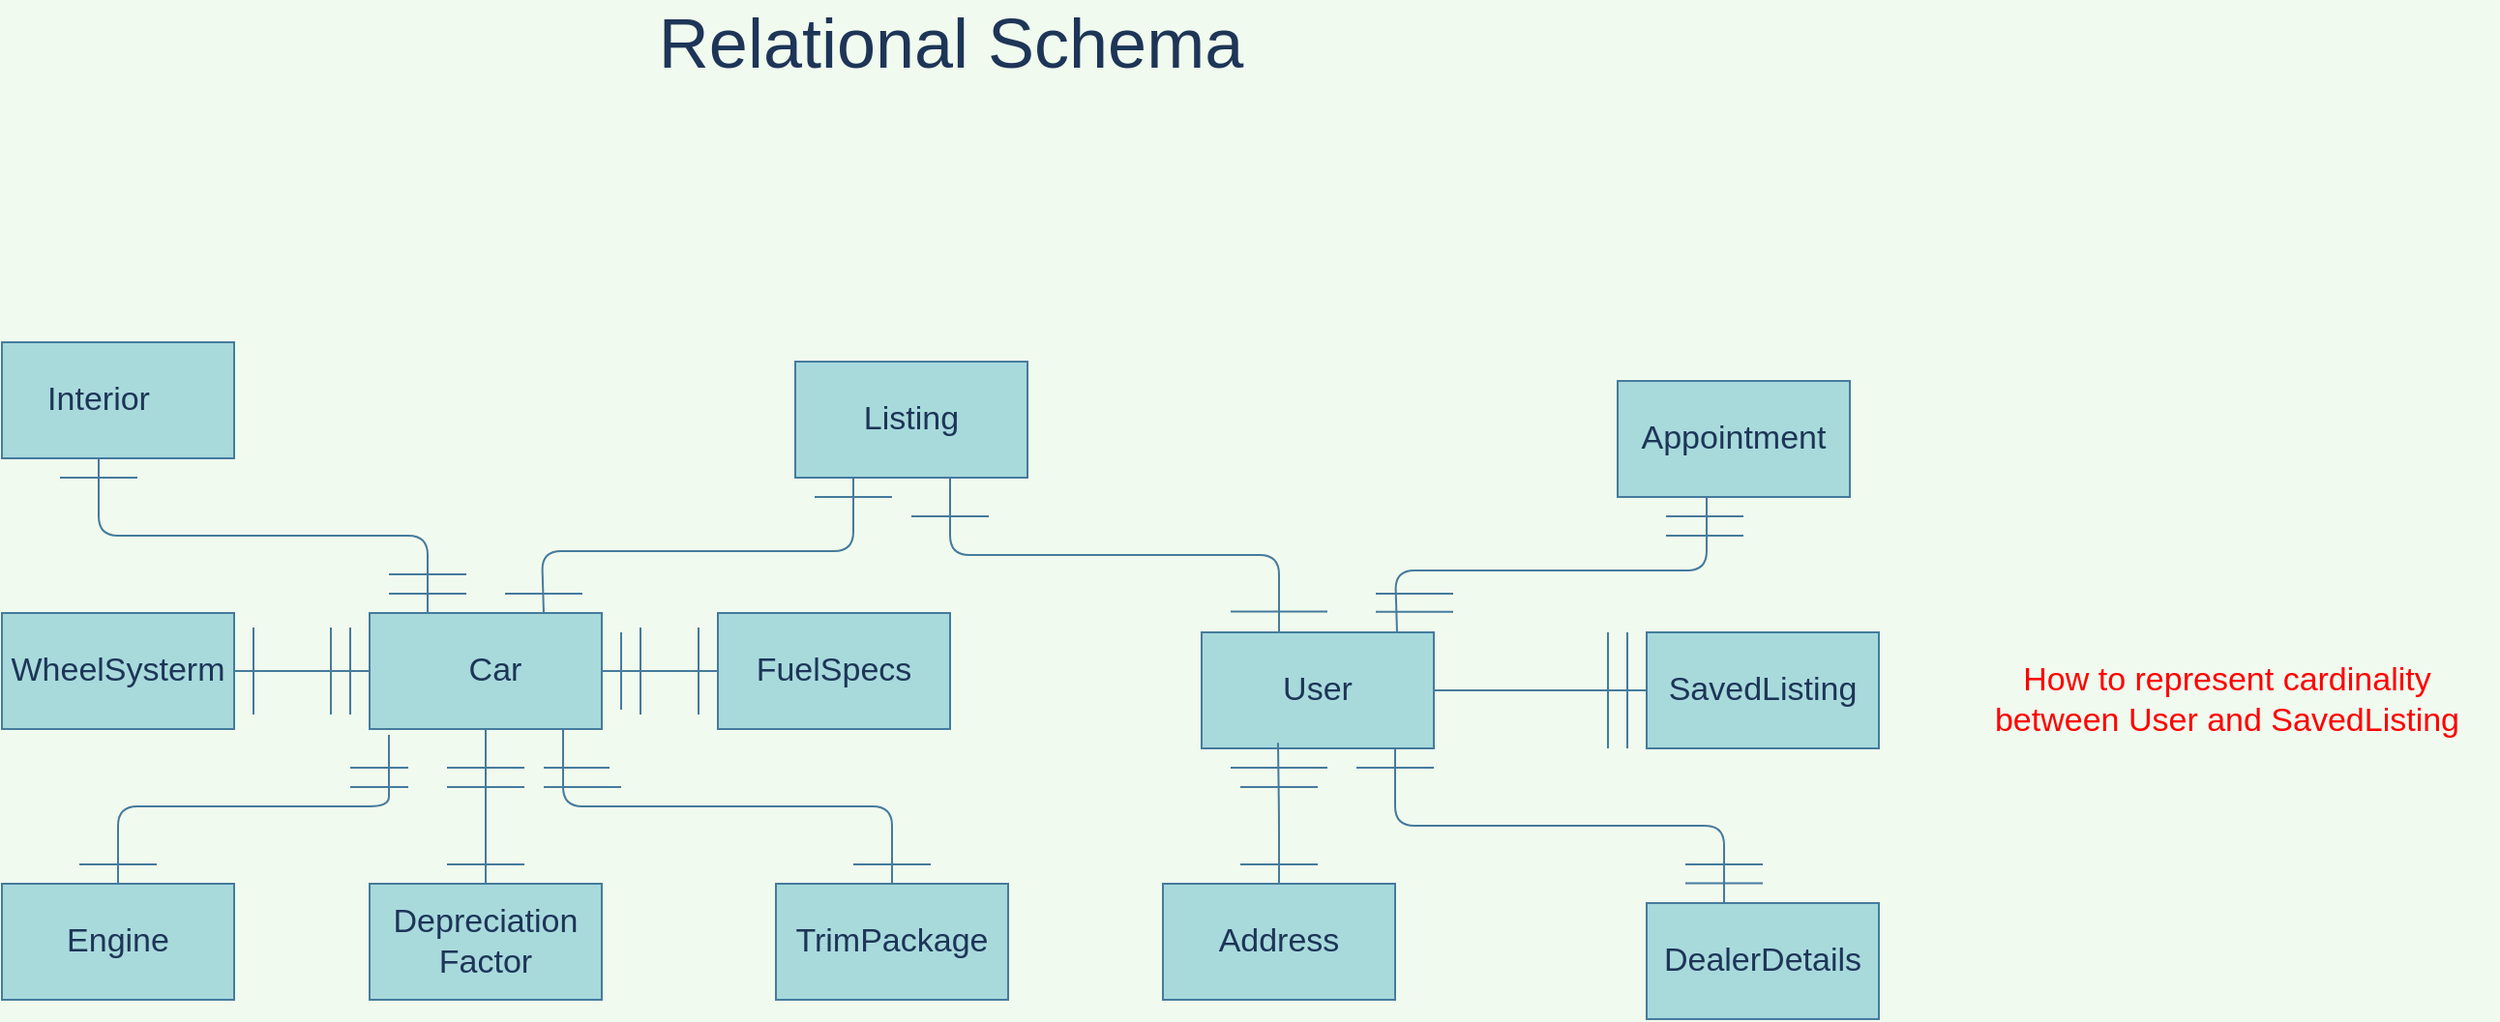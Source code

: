 <mxfile version="14.4.8" type="github">
  <diagram id="W1GqJup9wNc6WtiXOJ7W" name="Page-1">
    <mxGraphModel dx="1662" dy="794" grid="1" gridSize="10" guides="1" tooltips="1" connect="1" arrows="1" fold="1" page="1" pageScale="1" pageWidth="850" pageHeight="1100" background="#F1FAEE" math="0" shadow="0">
      <root>
        <mxCell id="0" />
        <mxCell id="1" parent="0" />
        <mxCell id="VJS7mcSHAPVx8ojferBD-5" value="" style="rounded=0;whiteSpace=wrap;html=1;labelBorderColor=none;fontSize=17;fillColor=#A8DADC;strokeColor=#457B9D;fontColor=#1D3557;" parent="1" vertex="1">
          <mxGeometry x="570" y="380" width="120" height="60" as="geometry" />
        </mxCell>
        <mxCell id="VJS7mcSHAPVx8ojferBD-6" value="" style="rounded=0;whiteSpace=wrap;html=1;labelBorderColor=none;fontSize=17;fillColor=#A8DADC;strokeColor=#457B9D;fontColor=#1D3557;" parent="1" vertex="1">
          <mxGeometry x="380" y="240" width="120" height="60" as="geometry" />
        </mxCell>
        <mxCell id="VJS7mcSHAPVx8ojferBD-7" value="WheelSysterm" style="rounded=0;whiteSpace=wrap;html=1;labelBorderColor=none;fontSize=17;fillColor=#A8DADC;strokeColor=#457B9D;fontColor=#1D3557;" parent="1" vertex="1">
          <mxGeometry x="380" y="380" width="120" height="60" as="geometry" />
        </mxCell>
        <mxCell id="VJS7mcSHAPVx8ojferBD-8" value="Listing" style="rounded=0;whiteSpace=wrap;html=1;labelBorderColor=none;fontSize=17;fillColor=#A8DADC;strokeColor=#457B9D;fontColor=#1D3557;" parent="1" vertex="1">
          <mxGeometry x="790" y="250" width="120" height="60" as="geometry" />
        </mxCell>
        <mxCell id="VJS7mcSHAPVx8ojferBD-9" value="Depreciation Factor" style="rounded=0;whiteSpace=wrap;html=1;labelBorderColor=none;fontSize=17;fillColor=#A8DADC;strokeColor=#457B9D;fontColor=#1D3557;" parent="1" vertex="1">
          <mxGeometry x="570" y="520" width="120" height="60" as="geometry" />
        </mxCell>
        <mxCell id="VJS7mcSHAPVx8ojferBD-10" value="FuelSpecs" style="rounded=0;whiteSpace=wrap;html=1;labelBorderColor=none;fontSize=17;fillColor=#A8DADC;strokeColor=#457B9D;fontColor=#1D3557;" parent="1" vertex="1">
          <mxGeometry x="750" y="380" width="120" height="60" as="geometry" />
        </mxCell>
        <mxCell id="VJS7mcSHAPVx8ojferBD-11" value="TrimPackage" style="rounded=0;whiteSpace=wrap;html=1;labelBorderColor=none;fontSize=17;fillColor=#A8DADC;strokeColor=#457B9D;fontColor=#1D3557;" parent="1" vertex="1">
          <mxGeometry x="780" y="520" width="120" height="60" as="geometry" />
        </mxCell>
        <mxCell id="VJS7mcSHAPVx8ojferBD-12" value="Engine" style="rounded=0;whiteSpace=wrap;html=1;labelBorderColor=none;fontSize=17;fillColor=#A8DADC;strokeColor=#457B9D;fontColor=#1D3557;" parent="1" vertex="1">
          <mxGeometry x="380" y="520" width="120" height="60" as="geometry" />
        </mxCell>
        <mxCell id="VJS7mcSHAPVx8ojferBD-13" value="" style="endArrow=none;html=1;entryX=0;entryY=0.5;entryDx=0;entryDy=0;labelBorderColor=none;fontSize=17;strokeColor=#457B9D;fontColor=#1D3557;labelBackgroundColor=#F1FAEE;" parent="1" target="VJS7mcSHAPVx8ojferBD-5" edge="1">
          <mxGeometry width="50" height="50" relative="1" as="geometry">
            <mxPoint x="500" y="410" as="sourcePoint" />
            <mxPoint x="550" y="360" as="targetPoint" />
          </mxGeometry>
        </mxCell>
        <mxCell id="VJS7mcSHAPVx8ojferBD-14" value="" style="endArrow=none;html=1;entryX=0.5;entryY=1;entryDx=0;entryDy=0;exitX=0.5;exitY=0;exitDx=0;exitDy=0;labelBorderColor=none;fontSize=17;strokeColor=#457B9D;fontColor=#1D3557;labelBackgroundColor=#F1FAEE;" parent="1" source="VJS7mcSHAPVx8ojferBD-9" target="VJS7mcSHAPVx8ojferBD-5" edge="1">
          <mxGeometry width="50" height="50" relative="1" as="geometry">
            <mxPoint x="617" y="510" as="sourcePoint" />
            <mxPoint x="680" y="460" as="targetPoint" />
            <Array as="points">
              <mxPoint x="630" y="480" />
            </Array>
          </mxGeometry>
        </mxCell>
        <mxCell id="VJS7mcSHAPVx8ojferBD-16" value="" style="endArrow=none;html=1;labelBorderColor=none;fontSize=17;strokeColor=#457B9D;fontColor=#1D3557;labelBackgroundColor=#F1FAEE;" parent="1" edge="1">
          <mxGeometry width="50" height="50" relative="1" as="geometry">
            <mxPoint x="600" y="380" as="sourcePoint" />
            <mxPoint x="430" y="300" as="targetPoint" />
            <Array as="points">
              <mxPoint x="600" y="340" />
              <mxPoint x="430" y="340" />
            </Array>
          </mxGeometry>
        </mxCell>
        <mxCell id="VJS7mcSHAPVx8ojferBD-18" value="" style="endArrow=none;html=1;labelBorderColor=none;fontSize=17;strokeColor=#457B9D;fontColor=#1D3557;labelBackgroundColor=#F1FAEE;" parent="1" edge="1">
          <mxGeometry width="50" height="50" relative="1" as="geometry">
            <mxPoint x="510" y="432.5" as="sourcePoint" />
            <mxPoint x="510" y="387.5" as="targetPoint" />
          </mxGeometry>
        </mxCell>
        <mxCell id="VJS7mcSHAPVx8ojferBD-19" value="" style="endArrow=none;html=1;labelBorderColor=none;fontSize=17;strokeColor=#457B9D;fontColor=#1D3557;labelBackgroundColor=#F1FAEE;" parent="1" edge="1">
          <mxGeometry width="50" height="50" relative="1" as="geometry">
            <mxPoint x="560" y="432.5" as="sourcePoint" />
            <mxPoint x="560" y="387.5" as="targetPoint" />
          </mxGeometry>
        </mxCell>
        <mxCell id="VJS7mcSHAPVx8ojferBD-21" value="" style="endArrow=none;html=1;labelBorderColor=none;fontSize=17;strokeColor=#457B9D;fontColor=#1D3557;labelBackgroundColor=#F1FAEE;" parent="1" edge="1">
          <mxGeometry width="50" height="50" relative="1" as="geometry">
            <mxPoint x="840" y="520" as="sourcePoint" />
            <mxPoint x="670" y="440" as="targetPoint" />
            <Array as="points">
              <mxPoint x="840" y="480" />
              <mxPoint x="670" y="480" />
            </Array>
          </mxGeometry>
        </mxCell>
        <mxCell id="VJS7mcSHAPVx8ojferBD-22" value="" style="endArrow=none;html=1;entryX=0.5;entryY=0;entryDx=0;entryDy=0;labelBorderColor=none;fontSize=17;strokeColor=#457B9D;fontColor=#1D3557;labelBackgroundColor=#F1FAEE;" parent="1" target="VJS7mcSHAPVx8ojferBD-12" edge="1">
          <mxGeometry width="50" height="50" relative="1" as="geometry">
            <mxPoint x="580" y="443" as="sourcePoint" />
            <mxPoint x="440" y="440" as="targetPoint" />
            <Array as="points">
              <mxPoint x="580" y="460" />
              <mxPoint x="580" y="480" />
              <mxPoint x="440" y="480" />
            </Array>
          </mxGeometry>
        </mxCell>
        <mxCell id="VJS7mcSHAPVx8ojferBD-23" value="" style="endArrow=none;html=1;entryX=0;entryY=0.5;entryDx=0;entryDy=0;labelBorderColor=none;fontSize=17;strokeColor=#457B9D;fontColor=#1D3557;labelBackgroundColor=#F1FAEE;" parent="1" target="VJS7mcSHAPVx8ojferBD-10" edge="1">
          <mxGeometry width="50" height="50" relative="1" as="geometry">
            <mxPoint x="690" y="410" as="sourcePoint" />
            <mxPoint x="680" y="380" as="targetPoint" />
          </mxGeometry>
        </mxCell>
        <mxCell id="VJS7mcSHAPVx8ojferBD-24" value="" style="endArrow=none;html=1;entryX=0.75;entryY=0;entryDx=0;entryDy=0;labelBorderColor=none;fontSize=17;strokeColor=#457B9D;fontColor=#1D3557;labelBackgroundColor=#F1FAEE;" parent="1" target="VJS7mcSHAPVx8ojferBD-5" edge="1">
          <mxGeometry width="50" height="50" relative="1" as="geometry">
            <mxPoint x="820" y="310" as="sourcePoint" />
            <mxPoint x="659" y="368.02" as="targetPoint" />
            <Array as="points">
              <mxPoint x="820" y="348" />
              <mxPoint x="659" y="348.02" />
            </Array>
          </mxGeometry>
        </mxCell>
        <mxCell id="VJS7mcSHAPVx8ojferBD-25" value="" style="endArrow=none;html=1;labelBorderColor=none;fontSize=17;strokeColor=#457B9D;fontColor=#1D3557;labelBackgroundColor=#F1FAEE;" parent="1" edge="1">
          <mxGeometry width="50" height="50" relative="1" as="geometry">
            <mxPoint x="580" y="370" as="sourcePoint" />
            <mxPoint x="620" y="370" as="targetPoint" />
          </mxGeometry>
        </mxCell>
        <mxCell id="VJS7mcSHAPVx8ojferBD-26" value="" style="endArrow=none;html=1;labelBorderColor=none;fontSize=17;strokeColor=#457B9D;fontColor=#1D3557;labelBackgroundColor=#F1FAEE;" parent="1" edge="1">
          <mxGeometry width="50" height="50" relative="1" as="geometry">
            <mxPoint x="640" y="370" as="sourcePoint" />
            <mxPoint x="680" y="370" as="targetPoint" />
          </mxGeometry>
        </mxCell>
        <mxCell id="VJS7mcSHAPVx8ojferBD-27" value="" style="endArrow=none;html=1;labelBorderColor=none;fontSize=17;strokeColor=#457B9D;fontColor=#1D3557;labelBackgroundColor=#F1FAEE;" parent="1" edge="1">
          <mxGeometry width="50" height="50" relative="1" as="geometry">
            <mxPoint x="700" y="430" as="sourcePoint" />
            <mxPoint x="700" y="390" as="targetPoint" />
          </mxGeometry>
        </mxCell>
        <mxCell id="VJS7mcSHAPVx8ojferBD-28" value="" style="endArrow=none;html=1;labelBorderColor=none;fontSize=17;strokeColor=#457B9D;fontColor=#1D3557;labelBackgroundColor=#F1FAEE;" parent="1" edge="1">
          <mxGeometry width="50" height="50" relative="1" as="geometry">
            <mxPoint x="660" y="460" as="sourcePoint" />
            <mxPoint x="694" y="460" as="targetPoint" />
            <Array as="points" />
          </mxGeometry>
        </mxCell>
        <mxCell id="VJS7mcSHAPVx8ojferBD-29" value="" style="endArrow=none;html=1;labelBorderColor=none;fontSize=17;strokeColor=#457B9D;fontColor=#1D3557;labelBackgroundColor=#F1FAEE;" parent="1" edge="1">
          <mxGeometry width="50" height="50" relative="1" as="geometry">
            <mxPoint x="610" y="460" as="sourcePoint" />
            <mxPoint x="650" y="460" as="targetPoint" />
          </mxGeometry>
        </mxCell>
        <mxCell id="VJS7mcSHAPVx8ojferBD-30" value="" style="endArrow=none;html=1;labelBorderColor=none;fontSize=17;strokeColor=#457B9D;fontColor=#1D3557;labelBackgroundColor=#F1FAEE;" parent="1" edge="1">
          <mxGeometry width="50" height="50" relative="1" as="geometry">
            <mxPoint x="560" y="460" as="sourcePoint" />
            <mxPoint x="590" y="460" as="targetPoint" />
          </mxGeometry>
        </mxCell>
        <mxCell id="VJS7mcSHAPVx8ojferBD-31" value="Car" style="text;html=1;strokeColor=none;fillColor=none;align=center;verticalAlign=middle;whiteSpace=wrap;rounded=0;labelBorderColor=none;fontSize=17;fontColor=#1D3557;" parent="1" vertex="1">
          <mxGeometry x="600" y="400" width="70" height="20" as="geometry" />
        </mxCell>
        <mxCell id="VJS7mcSHAPVx8ojferBD-32" value="Interior" style="text;html=1;strokeColor=none;fillColor=none;align=center;verticalAlign=middle;whiteSpace=wrap;rounded=0;labelBorderColor=none;fontSize=17;fontColor=#1D3557;" parent="1" vertex="1">
          <mxGeometry x="410" y="260" width="40" height="20" as="geometry" />
        </mxCell>
        <mxCell id="VJS7mcSHAPVx8ojferBD-43" value="" style="endArrow=none;html=1;labelBorderColor=none;fontSize=17;strokeColor=#457B9D;fontColor=#1D3557;labelBackgroundColor=#F1FAEE;" parent="1" edge="1">
          <mxGeometry width="50" height="50" relative="1" as="geometry">
            <mxPoint x="610" y="470" as="sourcePoint" />
            <mxPoint x="650" y="470" as="targetPoint" />
            <Array as="points">
              <mxPoint x="640" y="470" />
            </Array>
          </mxGeometry>
        </mxCell>
        <mxCell id="VJS7mcSHAPVx8ojferBD-45" value="" style="endArrow=none;html=1;labelBorderColor=none;fontSize=17;strokeColor=#457B9D;fontColor=#1D3557;labelBackgroundColor=#F1FAEE;" parent="1" edge="1">
          <mxGeometry width="50" height="50" relative="1" as="geometry">
            <mxPoint x="610" y="510" as="sourcePoint" />
            <mxPoint x="650" y="510" as="targetPoint" />
            <Array as="points">
              <mxPoint x="640" y="510" />
            </Array>
          </mxGeometry>
        </mxCell>
        <mxCell id="VJS7mcSHAPVx8ojferBD-48" value="" style="endArrow=none;html=1;labelBorderColor=none;fontSize=17;strokeColor=#457B9D;fontColor=#1D3557;labelBackgroundColor=#F1FAEE;" parent="1" edge="1">
          <mxGeometry width="50" height="50" relative="1" as="geometry">
            <mxPoint x="660" y="470" as="sourcePoint" />
            <mxPoint x="700" y="470" as="targetPoint" />
            <Array as="points">
              <mxPoint x="690" y="470" />
            </Array>
          </mxGeometry>
        </mxCell>
        <mxCell id="VJS7mcSHAPVx8ojferBD-49" value="" style="endArrow=none;html=1;labelBorderColor=none;fontSize=17;strokeColor=#457B9D;fontColor=#1D3557;labelBackgroundColor=#F1FAEE;" parent="1" edge="1">
          <mxGeometry width="50" height="50" relative="1" as="geometry">
            <mxPoint x="820" y="510" as="sourcePoint" />
            <mxPoint x="860" y="510" as="targetPoint" />
            <Array as="points">
              <mxPoint x="850" y="510" />
            </Array>
          </mxGeometry>
        </mxCell>
        <mxCell id="VJS7mcSHAPVx8ojferBD-50" value="" style="endArrow=none;html=1;labelBorderColor=none;fontSize=17;strokeColor=#457B9D;fontColor=#1D3557;labelBackgroundColor=#F1FAEE;" parent="1" edge="1">
          <mxGeometry width="50" height="50" relative="1" as="geometry">
            <mxPoint x="560" y="470" as="sourcePoint" />
            <mxPoint x="590" y="470" as="targetPoint" />
            <Array as="points">
              <mxPoint x="590" y="470" />
            </Array>
          </mxGeometry>
        </mxCell>
        <mxCell id="VJS7mcSHAPVx8ojferBD-51" value="" style="endArrow=none;html=1;labelBorderColor=none;fontSize=17;strokeColor=#457B9D;fontColor=#1D3557;labelBackgroundColor=#F1FAEE;" parent="1" edge="1">
          <mxGeometry width="50" height="50" relative="1" as="geometry">
            <mxPoint x="420" y="510" as="sourcePoint" />
            <mxPoint x="460" y="510" as="targetPoint" />
            <Array as="points">
              <mxPoint x="450" y="510" />
            </Array>
          </mxGeometry>
        </mxCell>
        <mxCell id="VJS7mcSHAPVx8ojferBD-52" value="" style="endArrow=none;html=1;labelBorderColor=none;fontSize=17;strokeColor=#457B9D;fontColor=#1D3557;labelBackgroundColor=#F1FAEE;" parent="1" edge="1">
          <mxGeometry width="50" height="50" relative="1" as="geometry">
            <mxPoint x="410" y="310" as="sourcePoint" />
            <mxPoint x="450" y="310" as="targetPoint" />
            <Array as="points">
              <mxPoint x="440" y="310" />
            </Array>
          </mxGeometry>
        </mxCell>
        <mxCell id="VJS7mcSHAPVx8ojferBD-55" value="" style="endArrow=none;html=1;labelBorderColor=none;fontSize=17;strokeColor=#457B9D;fontColor=#1D3557;labelBackgroundColor=#F1FAEE;" parent="1" edge="1">
          <mxGeometry width="50" height="50" relative="1" as="geometry">
            <mxPoint x="550" y="432.5" as="sourcePoint" />
            <mxPoint x="550" y="387.5" as="targetPoint" />
          </mxGeometry>
        </mxCell>
        <mxCell id="VJS7mcSHAPVx8ojferBD-57" value="" style="endArrow=none;html=1;labelBorderColor=none;fontSize=17;strokeColor=#457B9D;fontColor=#1D3557;labelBackgroundColor=#F1FAEE;" parent="1" edge="1">
          <mxGeometry width="50" height="50" relative="1" as="geometry">
            <mxPoint x="710" y="432.5" as="sourcePoint" />
            <mxPoint x="710" y="387.5" as="targetPoint" />
          </mxGeometry>
        </mxCell>
        <mxCell id="VJS7mcSHAPVx8ojferBD-58" value="" style="endArrow=none;html=1;labelBorderColor=none;fontSize=17;strokeColor=#457B9D;fontColor=#1D3557;labelBackgroundColor=#F1FAEE;" parent="1" edge="1">
          <mxGeometry width="50" height="50" relative="1" as="geometry">
            <mxPoint x="740" y="432.5" as="sourcePoint" />
            <mxPoint x="740" y="387.5" as="targetPoint" />
          </mxGeometry>
        </mxCell>
        <mxCell id="VJS7mcSHAPVx8ojferBD-59" value="" style="endArrow=none;html=1;labelBorderColor=none;fontSize=17;strokeColor=#457B9D;fontColor=#1D3557;labelBackgroundColor=#F1FAEE;" parent="1" edge="1">
          <mxGeometry width="50" height="50" relative="1" as="geometry">
            <mxPoint x="1040" y="390" as="sourcePoint" />
            <mxPoint x="870" y="310" as="targetPoint" />
            <Array as="points">
              <mxPoint x="1040" y="350" />
              <mxPoint x="870" y="350" />
            </Array>
          </mxGeometry>
        </mxCell>
        <mxCell id="VJS7mcSHAPVx8ojferBD-62" value="" style="endArrow=none;html=1;labelBorderColor=none;fontSize=17;strokeColor=#457B9D;fontColor=#1D3557;labelBackgroundColor=#F1FAEE;" parent="1" edge="1">
          <mxGeometry width="50" height="50" relative="1" as="geometry">
            <mxPoint x="800" y="320" as="sourcePoint" />
            <mxPoint x="840" y="320" as="targetPoint" />
            <Array as="points" />
          </mxGeometry>
        </mxCell>
        <mxCell id="VJS7mcSHAPVx8ojferBD-77" style="edgeStyle=orthogonalEdgeStyle;rounded=0;orthogonalLoop=1;jettySize=auto;html=1;exitX=1;exitY=0.5;exitDx=0;exitDy=0;entryX=0;entryY=0.5;entryDx=0;entryDy=0;endArrow=none;endFill=0;labelBorderColor=none;fontSize=17;strokeColor=#457B9D;fontColor=#1D3557;labelBackgroundColor=#F1FAEE;" parent="1" source="VJS7mcSHAPVx8ojferBD-69" target="VJS7mcSHAPVx8ojferBD-70" edge="1">
          <mxGeometry relative="1" as="geometry" />
        </mxCell>
        <mxCell id="VJS7mcSHAPVx8ojferBD-69" value="User" style="rounded=0;whiteSpace=wrap;html=1;labelBorderColor=none;fontSize=17;fillColor=#A8DADC;strokeColor=#457B9D;fontColor=#1D3557;" parent="1" vertex="1">
          <mxGeometry x="1000" y="390" width="120" height="60" as="geometry" />
        </mxCell>
        <mxCell id="VJS7mcSHAPVx8ojferBD-70" value="SavedListing" style="rounded=0;whiteSpace=wrap;html=1;labelBorderColor=none;fontSize=17;fillColor=#A8DADC;strokeColor=#457B9D;fontColor=#1D3557;" parent="1" vertex="1">
          <mxGeometry x="1230" y="390" width="120" height="60" as="geometry" />
        </mxCell>
        <mxCell id="uAfk1vnwgpmhD_dbk1Fe-1" style="edgeStyle=orthogonalEdgeStyle;curved=0;rounded=1;sketch=0;orthogonalLoop=1;jettySize=auto;html=1;exitX=0.5;exitY=0;exitDx=0;exitDy=0;strokeColor=#457B9D;fillColor=#A8DADC;fontColor=#1D3557;endArrow=none;endFill=0;entryX=0.329;entryY=0.953;entryDx=0;entryDy=0;entryPerimeter=0;" parent="1" source="VJS7mcSHAPVx8ojferBD-72" target="VJS7mcSHAPVx8ojferBD-69" edge="1">
          <mxGeometry relative="1" as="geometry">
            <mxPoint x="1040" y="452" as="targetPoint" />
          </mxGeometry>
        </mxCell>
        <mxCell id="VJS7mcSHAPVx8ojferBD-72" value="Address" style="rounded=0;whiteSpace=wrap;html=1;labelBorderColor=none;fontSize=17;fillColor=#A8DADC;strokeColor=#457B9D;fontColor=#1D3557;" parent="1" vertex="1">
          <mxGeometry x="980" y="520" width="120" height="60" as="geometry" />
        </mxCell>
        <mxCell id="VJS7mcSHAPVx8ojferBD-83" value="" style="endArrow=none;html=1;labelBorderColor=none;fontSize=17;strokeColor=#457B9D;fontColor=#1D3557;labelBackgroundColor=#F1FAEE;" parent="1" edge="1">
          <mxGeometry width="50" height="50" relative="1" as="geometry">
            <mxPoint x="850" y="330" as="sourcePoint" />
            <mxPoint x="890" y="330" as="targetPoint" />
          </mxGeometry>
        </mxCell>
        <mxCell id="VJS7mcSHAPVx8ojferBD-84" value="" style="endArrow=none;html=1;labelBorderColor=none;fontSize=17;strokeColor=#457B9D;fontColor=#1D3557;labelBackgroundColor=#F1FAEE;" parent="1" edge="1">
          <mxGeometry width="50" height="50" relative="1" as="geometry">
            <mxPoint x="1015" y="379.31" as="sourcePoint" />
            <mxPoint x="1065" y="379.31" as="targetPoint" />
          </mxGeometry>
        </mxCell>
        <mxCell id="VJS7mcSHAPVx8ojferBD-85" value="" style="endArrow=none;html=1;labelBorderColor=none;fontSize=17;strokeColor=#457B9D;fontColor=#1D3557;labelBackgroundColor=#F1FAEE;" parent="1" edge="1">
          <mxGeometry width="50" height="50" relative="1" as="geometry">
            <mxPoint x="1220" y="450" as="sourcePoint" />
            <mxPoint x="1220" y="390" as="targetPoint" />
          </mxGeometry>
        </mxCell>
        <mxCell id="VJS7mcSHAPVx8ojferBD-87" value="" style="endArrow=none;html=1;labelBorderColor=none;fontSize=17;strokeColor=#457B9D;fontColor=#1D3557;labelBackgroundColor=#F1FAEE;" parent="1" edge="1">
          <mxGeometry width="50" height="50" relative="1" as="geometry">
            <mxPoint x="1210" y="450" as="sourcePoint" />
            <mxPoint x="1210" y="390" as="targetPoint" />
            <Array as="points" />
          </mxGeometry>
        </mxCell>
        <mxCell id="VJS7mcSHAPVx8ojferBD-88" value="&lt;font color=&quot;#ff0000&quot;&gt;How to represent cardinality between User and SavedListing&lt;/font&gt;" style="text;html=1;strokeColor=none;fillColor=none;align=center;verticalAlign=middle;whiteSpace=wrap;rounded=0;labelBorderColor=none;fontSize=17;fontColor=#1D3557;" parent="1" vertex="1">
          <mxGeometry x="1390" y="390" width="280" height="70" as="geometry" />
        </mxCell>
        <mxCell id="ADusKvkkRDpPRXBpd2Ap-1" value="&lt;font style=&quot;font-size: 36px&quot;&gt;Relational Schema&lt;/font&gt;" style="text;html=1;align=center;verticalAlign=middle;resizable=0;points=[];autosize=1;fontColor=#1D3557;" parent="1" vertex="1">
          <mxGeometry x="710" y="70" width="320" height="30" as="geometry" />
        </mxCell>
        <mxCell id="uAfk1vnwgpmhD_dbk1Fe-2" value="" style="endArrow=none;html=1;labelBorderColor=none;fontSize=17;strokeColor=#457B9D;fontColor=#1D3557;labelBackgroundColor=#F1FAEE;" parent="1" edge="1">
          <mxGeometry width="50" height="50" relative="1" as="geometry">
            <mxPoint x="1020" y="470" as="sourcePoint" />
            <mxPoint x="1060" y="470" as="targetPoint" />
            <Array as="points">
              <mxPoint x="1050" y="470" />
            </Array>
          </mxGeometry>
        </mxCell>
        <mxCell id="uAfk1vnwgpmhD_dbk1Fe-3" value="" style="endArrow=none;html=1;labelBorderColor=none;fontSize=17;strokeColor=#457B9D;fontColor=#1D3557;labelBackgroundColor=#F1FAEE;" parent="1" edge="1">
          <mxGeometry width="50" height="50" relative="1" as="geometry">
            <mxPoint x="1020" y="510" as="sourcePoint" />
            <mxPoint x="1060" y="510" as="targetPoint" />
            <Array as="points">
              <mxPoint x="1050" y="510" />
            </Array>
          </mxGeometry>
        </mxCell>
        <mxCell id="uAfk1vnwgpmhD_dbk1Fe-4" value="" style="endArrow=none;html=1;labelBorderColor=none;fontSize=17;strokeColor=#457B9D;fontColor=#1D3557;labelBackgroundColor=#F1FAEE;" parent="1" edge="1">
          <mxGeometry width="50" height="50" relative="1" as="geometry">
            <mxPoint x="1015" y="460" as="sourcePoint" />
            <mxPoint x="1065" y="460" as="targetPoint" />
          </mxGeometry>
        </mxCell>
        <mxCell id="v5nHHOiwAO_BI3E4K7xh-1" value="" style="endArrow=none;html=1;labelBorderColor=none;fontSize=17;strokeColor=#457B9D;fontColor=#1D3557;labelBackgroundColor=#F1FAEE;" edge="1" parent="1">
          <mxGeometry width="50" height="50" relative="1" as="geometry">
            <mxPoint x="580" y="360" as="sourcePoint" />
            <mxPoint x="620" y="360" as="targetPoint" />
            <Array as="points">
              <mxPoint x="610" y="360" />
            </Array>
          </mxGeometry>
        </mxCell>
        <mxCell id="v5nHHOiwAO_BI3E4K7xh-3" value="Appointment" style="rounded=0;whiteSpace=wrap;html=1;labelBorderColor=none;fontSize=17;fillColor=#A8DADC;strokeColor=#457B9D;fontColor=#1D3557;" vertex="1" parent="1">
          <mxGeometry x="1215" y="260" width="120" height="60" as="geometry" />
        </mxCell>
        <mxCell id="v5nHHOiwAO_BI3E4K7xh-4" value="DealerDetails" style="rounded=0;whiteSpace=wrap;html=1;labelBorderColor=none;fontSize=17;fillColor=#A8DADC;strokeColor=#457B9D;fontColor=#1D3557;" vertex="1" parent="1">
          <mxGeometry x="1230" y="530" width="120" height="60" as="geometry" />
        </mxCell>
        <mxCell id="v5nHHOiwAO_BI3E4K7xh-5" value="" style="endArrow=none;html=1;entryX=0.75;entryY=0;entryDx=0;entryDy=0;labelBorderColor=none;fontSize=17;strokeColor=#457B9D;fontColor=#1D3557;labelBackgroundColor=#F1FAEE;" edge="1" parent="1">
          <mxGeometry width="50" height="50" relative="1" as="geometry">
            <mxPoint x="1261" y="320" as="sourcePoint" />
            <mxPoint x="1101" y="390" as="targetPoint" />
            <Array as="points">
              <mxPoint x="1261" y="358" />
              <mxPoint x="1100" y="358.02" />
            </Array>
          </mxGeometry>
        </mxCell>
        <mxCell id="v5nHHOiwAO_BI3E4K7xh-6" value="" style="endArrow=none;html=1;labelBorderColor=none;fontSize=17;strokeColor=#457B9D;fontColor=#1D3557;labelBackgroundColor=#F1FAEE;" edge="1" parent="1">
          <mxGeometry width="50" height="50" relative="1" as="geometry">
            <mxPoint x="1270" y="530" as="sourcePoint" />
            <mxPoint x="1100" y="450" as="targetPoint" />
            <Array as="points">
              <mxPoint x="1270" y="490" />
              <mxPoint x="1100" y="490" />
            </Array>
          </mxGeometry>
        </mxCell>
        <mxCell id="v5nHHOiwAO_BI3E4K7xh-7" value="" style="endArrow=none;html=1;labelBorderColor=none;fontSize=17;strokeColor=#457B9D;fontColor=#1D3557;labelBackgroundColor=#F1FAEE;" edge="1" parent="1">
          <mxGeometry width="50" height="50" relative="1" as="geometry">
            <mxPoint x="1080" y="460" as="sourcePoint" />
            <mxPoint x="1120" y="460" as="targetPoint" />
            <Array as="points">
              <mxPoint x="1110" y="460" />
            </Array>
          </mxGeometry>
        </mxCell>
        <mxCell id="v5nHHOiwAO_BI3E4K7xh-8" value="" style="endArrow=none;html=1;labelBorderColor=none;fontSize=17;strokeColor=#457B9D;fontColor=#1D3557;labelBackgroundColor=#F1FAEE;" edge="1" parent="1">
          <mxGeometry width="50" height="50" relative="1" as="geometry">
            <mxPoint x="1250" y="510" as="sourcePoint" />
            <mxPoint x="1290" y="510" as="targetPoint" />
            <Array as="points">
              <mxPoint x="1280" y="510" />
            </Array>
          </mxGeometry>
        </mxCell>
        <mxCell id="v5nHHOiwAO_BI3E4K7xh-9" value="" style="endArrow=none;html=1;labelBorderColor=none;fontSize=17;strokeColor=#457B9D;fontColor=#1D3557;labelBackgroundColor=#F1FAEE;" edge="1" parent="1">
          <mxGeometry width="50" height="50" relative="1" as="geometry">
            <mxPoint x="1250" y="519.77" as="sourcePoint" />
            <mxPoint x="1290" y="519.77" as="targetPoint" />
            <Array as="points">
              <mxPoint x="1280" y="519.77" />
            </Array>
          </mxGeometry>
        </mxCell>
        <mxCell id="v5nHHOiwAO_BI3E4K7xh-10" value="" style="endArrow=none;html=1;labelBorderColor=none;fontSize=17;strokeColor=#457B9D;fontColor=#1D3557;labelBackgroundColor=#F1FAEE;" edge="1" parent="1">
          <mxGeometry width="50" height="50" relative="1" as="geometry">
            <mxPoint x="1240" y="330" as="sourcePoint" />
            <mxPoint x="1280" y="330" as="targetPoint" />
            <Array as="points">
              <mxPoint x="1270" y="330" />
            </Array>
          </mxGeometry>
        </mxCell>
        <mxCell id="v5nHHOiwAO_BI3E4K7xh-11" value="" style="endArrow=none;html=1;labelBorderColor=none;fontSize=17;strokeColor=#457B9D;fontColor=#1D3557;labelBackgroundColor=#F1FAEE;" edge="1" parent="1">
          <mxGeometry width="50" height="50" relative="1" as="geometry">
            <mxPoint x="1240" y="340" as="sourcePoint" />
            <mxPoint x="1280" y="340" as="targetPoint" />
            <Array as="points">
              <mxPoint x="1270" y="340" />
            </Array>
          </mxGeometry>
        </mxCell>
        <mxCell id="v5nHHOiwAO_BI3E4K7xh-12" value="" style="endArrow=none;html=1;labelBorderColor=none;fontSize=17;strokeColor=#457B9D;fontColor=#1D3557;labelBackgroundColor=#F1FAEE;" edge="1" parent="1">
          <mxGeometry width="50" height="50" relative="1" as="geometry">
            <mxPoint x="1090" y="379.43" as="sourcePoint" />
            <mxPoint x="1130" y="379.43" as="targetPoint" />
            <Array as="points">
              <mxPoint x="1120" y="379.43" />
            </Array>
          </mxGeometry>
        </mxCell>
        <mxCell id="v5nHHOiwAO_BI3E4K7xh-13" value="" style="endArrow=none;html=1;labelBorderColor=none;fontSize=17;strokeColor=#457B9D;fontColor=#1D3557;labelBackgroundColor=#F1FAEE;" edge="1" parent="1">
          <mxGeometry width="50" height="50" relative="1" as="geometry">
            <mxPoint x="1090" y="370" as="sourcePoint" />
            <mxPoint x="1130" y="370" as="targetPoint" />
            <Array as="points">
              <mxPoint x="1120" y="370" />
            </Array>
          </mxGeometry>
        </mxCell>
      </root>
    </mxGraphModel>
  </diagram>
</mxfile>
